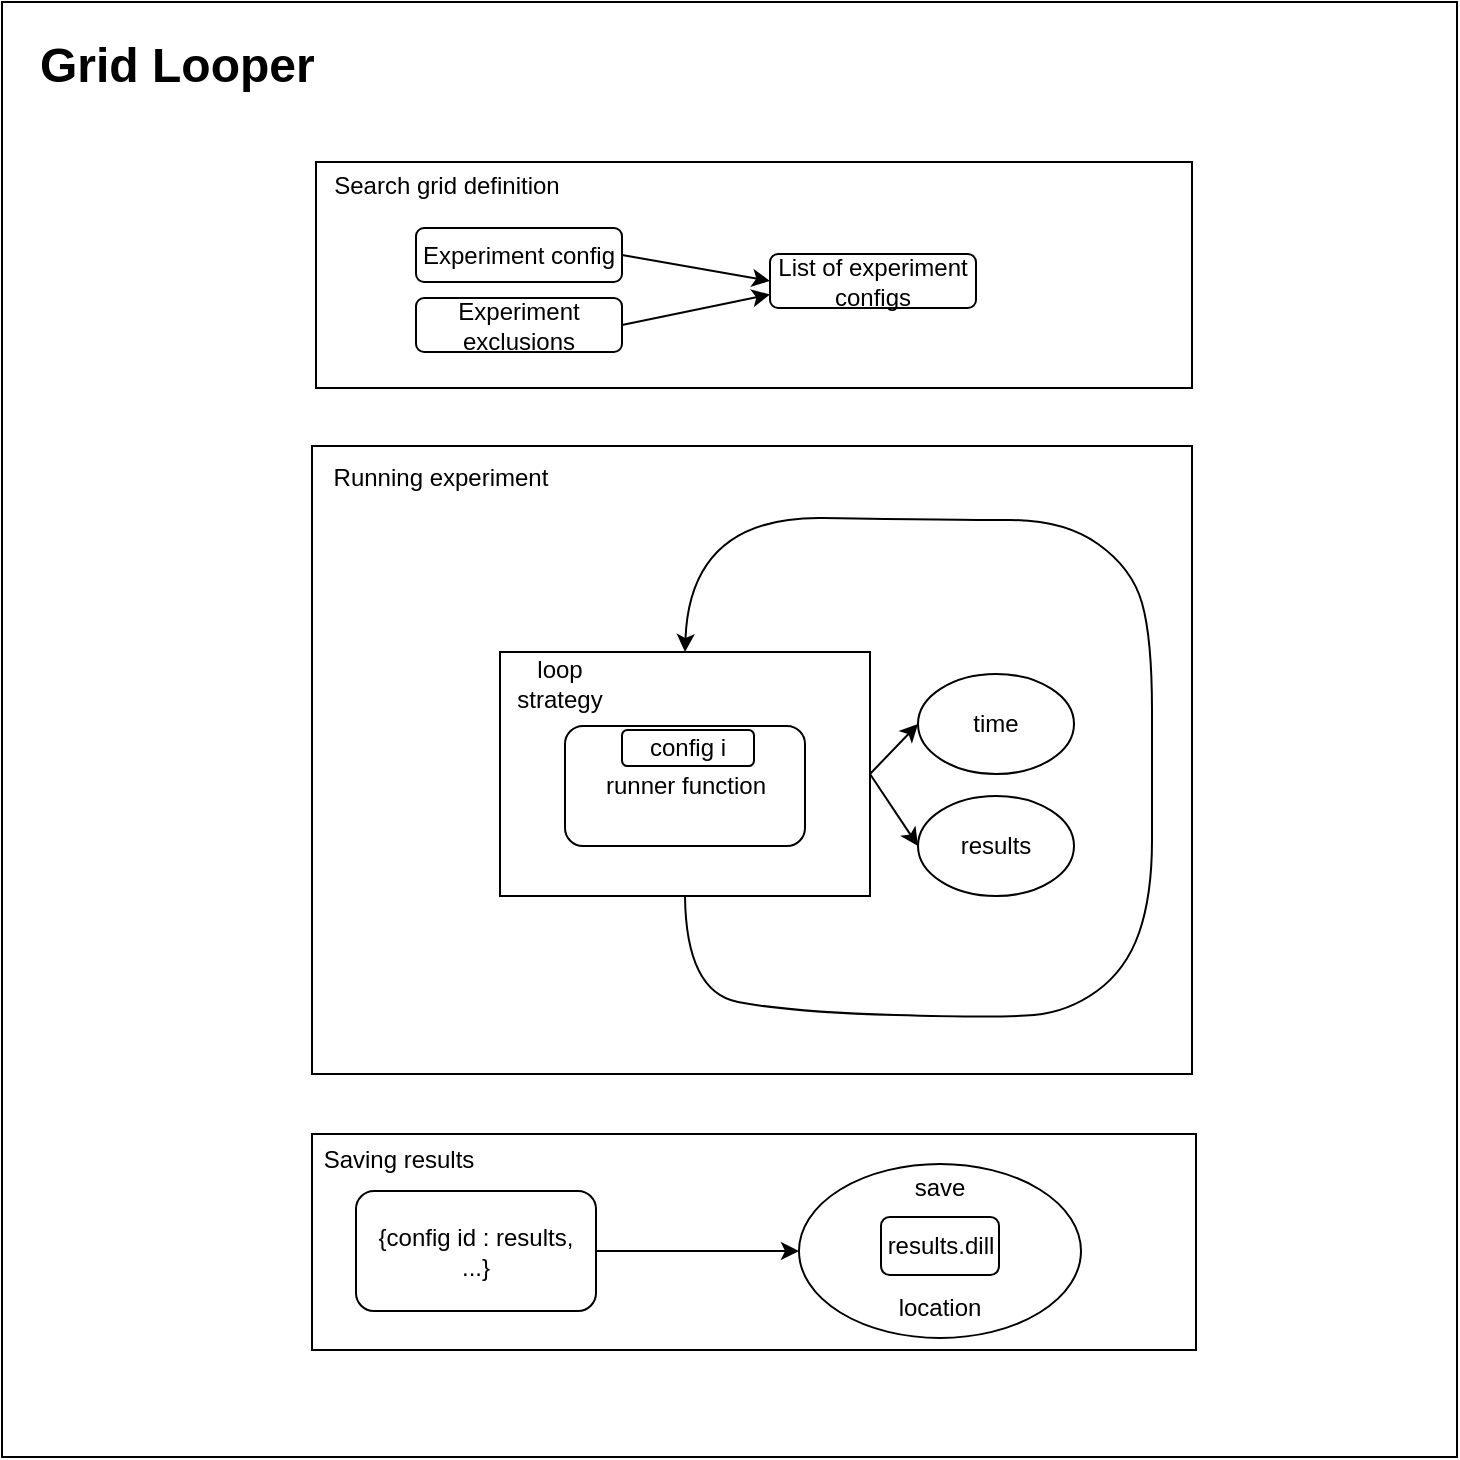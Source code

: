 <mxfile version="23.1.5" type="device">
  <diagram name="flow" id="hmGhlfZoDZWA0yvwU8Xm">
    <mxGraphModel dx="2074" dy="1667" grid="0" gridSize="10" guides="1" tooltips="1" connect="1" arrows="1" fold="1" page="0" pageScale="1" pageWidth="827" pageHeight="1169" math="0" shadow="0">
      <root>
        <mxCell id="0" />
        <mxCell id="1" parent="0" />
        <mxCell id="Cb83xsbq55Z8mfGhAStN-4" value="" style="whiteSpace=wrap;html=1;aspect=fixed;" parent="1" vertex="1">
          <mxGeometry y="-70" width="727.5" height="727.5" as="geometry" />
        </mxCell>
        <mxCell id="Cb83xsbq55Z8mfGhAStN-18" value="" style="rounded=0;whiteSpace=wrap;html=1;" parent="1" vertex="1">
          <mxGeometry x="155" y="496" width="442" height="108" as="geometry" />
        </mxCell>
        <mxCell id="Cb83xsbq55Z8mfGhAStN-29" value="" style="ellipse;whiteSpace=wrap;html=1;" parent="1" vertex="1">
          <mxGeometry x="398.5" y="511" width="141" height="87" as="geometry" />
        </mxCell>
        <mxCell id="Cb83xsbq55Z8mfGhAStN-8" value="" style="rounded=0;whiteSpace=wrap;html=1;" parent="1" vertex="1">
          <mxGeometry x="155" y="152" width="440" height="314" as="geometry" />
        </mxCell>
        <mxCell id="Cb83xsbq55Z8mfGhAStN-5" value="" style="rounded=0;whiteSpace=wrap;html=1;" parent="1" vertex="1">
          <mxGeometry x="249" y="255" width="185" height="122" as="geometry" />
        </mxCell>
        <mxCell id="Cb83xsbq55Z8mfGhAStN-2" value="loop strategy" style="text;html=1;align=center;verticalAlign=middle;whiteSpace=wrap;rounded=0;" parent="1" vertex="1">
          <mxGeometry x="249" y="255.5" width="60" height="30" as="geometry" />
        </mxCell>
        <mxCell id="Cb83xsbq55Z8mfGhAStN-3" value="runner function" style="rounded=1;whiteSpace=wrap;html=1;" parent="1" vertex="1">
          <mxGeometry x="281.5" y="292" width="120" height="60" as="geometry" />
        </mxCell>
        <mxCell id="Cb83xsbq55Z8mfGhAStN-6" value="" style="rounded=0;whiteSpace=wrap;html=1;" parent="1" vertex="1">
          <mxGeometry x="157" y="10" width="438" height="113" as="geometry" />
        </mxCell>
        <mxCell id="Cb83xsbq55Z8mfGhAStN-7" value="Search grid definition" style="text;html=1;align=center;verticalAlign=middle;whiteSpace=wrap;rounded=0;" parent="1" vertex="1">
          <mxGeometry x="155" y="10" width="135" height="24" as="geometry" />
        </mxCell>
        <mxCell id="Cb83xsbq55Z8mfGhAStN-9" value="Running experiment" style="text;html=1;align=center;verticalAlign=middle;whiteSpace=wrap;rounded=0;" parent="1" vertex="1">
          <mxGeometry x="152" y="155" width="135" height="26" as="geometry" />
        </mxCell>
        <mxCell id="Cb83xsbq55Z8mfGhAStN-11" value="time" style="ellipse;whiteSpace=wrap;html=1;" parent="1" vertex="1">
          <mxGeometry x="458" y="266" width="78" height="50" as="geometry" />
        </mxCell>
        <mxCell id="Cb83xsbq55Z8mfGhAStN-12" value="" style="endArrow=classic;html=1;rounded=0;exitX=1;exitY=0.5;exitDx=0;exitDy=0;entryX=0;entryY=0.5;entryDx=0;entryDy=0;" parent="1" source="Cb83xsbq55Z8mfGhAStN-5" target="Cb83xsbq55Z8mfGhAStN-11" edge="1">
          <mxGeometry width="50" height="50" relative="1" as="geometry">
            <mxPoint x="483" y="461" as="sourcePoint" />
            <mxPoint x="533" y="411" as="targetPoint" />
          </mxGeometry>
        </mxCell>
        <mxCell id="Cb83xsbq55Z8mfGhAStN-13" value="" style="curved=1;endArrow=classic;html=1;rounded=0;exitX=0.5;exitY=1;exitDx=0;exitDy=0;entryX=0.5;entryY=0;entryDx=0;entryDy=0;" parent="1" source="Cb83xsbq55Z8mfGhAStN-5" target="Cb83xsbq55Z8mfGhAStN-5" edge="1">
          <mxGeometry width="50" height="50" relative="1" as="geometry">
            <mxPoint x="375" y="458" as="sourcePoint" />
            <mxPoint x="425" y="408" as="targetPoint" />
            <Array as="points">
              <mxPoint x="342" y="425" />
              <mxPoint x="394" y="435" />
              <mxPoint x="499" y="438" />
              <mxPoint x="533" y="435" />
              <mxPoint x="562" y="414" />
              <mxPoint x="575" y="377" />
              <mxPoint x="575" y="321" />
              <mxPoint x="575" y="248" />
              <mxPoint x="565" y="213" />
              <mxPoint x="531" y="189" />
              <mxPoint x="477" y="189" />
              <mxPoint x="344" y="187" />
            </Array>
          </mxGeometry>
        </mxCell>
        <mxCell id="Cb83xsbq55Z8mfGhAStN-16" value="results" style="ellipse;whiteSpace=wrap;html=1;" parent="1" vertex="1">
          <mxGeometry x="458" y="327" width="78" height="50" as="geometry" />
        </mxCell>
        <mxCell id="Cb83xsbq55Z8mfGhAStN-17" value="" style="endArrow=classic;html=1;rounded=0;exitX=1;exitY=0.5;exitDx=0;exitDy=0;entryX=0;entryY=0.5;entryDx=0;entryDy=0;" parent="1" source="Cb83xsbq55Z8mfGhAStN-5" target="Cb83xsbq55Z8mfGhAStN-16" edge="1">
          <mxGeometry width="50" height="50" relative="1" as="geometry">
            <mxPoint x="444" y="326" as="sourcePoint" />
            <mxPoint x="468" y="301" as="targetPoint" />
          </mxGeometry>
        </mxCell>
        <mxCell id="Cb83xsbq55Z8mfGhAStN-19" value="Saving results" style="text;html=1;align=center;verticalAlign=middle;whiteSpace=wrap;rounded=0;" parent="1" vertex="1">
          <mxGeometry x="131" y="496" width="135" height="26" as="geometry" />
        </mxCell>
        <mxCell id="Cb83xsbq55Z8mfGhAStN-20" value="Experiment config" style="rounded=1;whiteSpace=wrap;html=1;" parent="1" vertex="1">
          <mxGeometry x="207" y="43" width="103" height="27" as="geometry" />
        </mxCell>
        <mxCell id="Cb83xsbq55Z8mfGhAStN-21" value="Experiment exclusions" style="rounded=1;whiteSpace=wrap;html=1;" parent="1" vertex="1">
          <mxGeometry x="207" y="78" width="103" height="27" as="geometry" />
        </mxCell>
        <mxCell id="Cb83xsbq55Z8mfGhAStN-22" value="List of experiment configs" style="rounded=1;whiteSpace=wrap;html=1;" parent="1" vertex="1">
          <mxGeometry x="384" y="56" width="103" height="27" as="geometry" />
        </mxCell>
        <mxCell id="Cb83xsbq55Z8mfGhAStN-23" value="config i" style="rounded=1;whiteSpace=wrap;html=1;" parent="1" vertex="1">
          <mxGeometry x="310" y="294" width="66" height="18" as="geometry" />
        </mxCell>
        <mxCell id="Cb83xsbq55Z8mfGhAStN-24" value="{config id : results,&lt;br&gt;...}" style="rounded=1;whiteSpace=wrap;html=1;" parent="1" vertex="1">
          <mxGeometry x="177" y="524.5" width="120" height="60" as="geometry" />
        </mxCell>
        <mxCell id="Cb83xsbq55Z8mfGhAStN-25" value="" style="endArrow=classic;html=1;rounded=0;exitX=1;exitY=0.5;exitDx=0;exitDy=0;entryX=0;entryY=0.5;entryDx=0;entryDy=0;" parent="1" source="Cb83xsbq55Z8mfGhAStN-20" target="Cb83xsbq55Z8mfGhAStN-22" edge="1">
          <mxGeometry width="50" height="50" relative="1" as="geometry">
            <mxPoint x="327" y="102" as="sourcePoint" />
            <mxPoint x="377" y="52" as="targetPoint" />
          </mxGeometry>
        </mxCell>
        <mxCell id="Cb83xsbq55Z8mfGhAStN-26" value="" style="endArrow=classic;html=1;rounded=0;exitX=1;exitY=0.5;exitDx=0;exitDy=0;entryX=0;entryY=0.75;entryDx=0;entryDy=0;" parent="1" source="Cb83xsbq55Z8mfGhAStN-21" target="Cb83xsbq55Z8mfGhAStN-22" edge="1">
          <mxGeometry width="50" height="50" relative="1" as="geometry">
            <mxPoint x="320" y="67" as="sourcePoint" />
            <mxPoint x="394" y="80" as="targetPoint" />
          </mxGeometry>
        </mxCell>
        <mxCell id="Cb83xsbq55Z8mfGhAStN-28" value="results.dill" style="rounded=1;whiteSpace=wrap;html=1;" parent="1" vertex="1">
          <mxGeometry x="439.5" y="537.5" width="59" height="29" as="geometry" />
        </mxCell>
        <mxCell id="Cb83xsbq55Z8mfGhAStN-30" value="save" style="text;html=1;align=center;verticalAlign=middle;whiteSpace=wrap;rounded=0;" parent="1" vertex="1">
          <mxGeometry x="438.5" y="507.5" width="60" height="30" as="geometry" />
        </mxCell>
        <mxCell id="Cb83xsbq55Z8mfGhAStN-31" value="location" style="text;html=1;align=center;verticalAlign=middle;whiteSpace=wrap;rounded=0;" parent="1" vertex="1">
          <mxGeometry x="438.5" y="568" width="60" height="30" as="geometry" />
        </mxCell>
        <mxCell id="Cb83xsbq55Z8mfGhAStN-32" value="" style="endArrow=classic;html=1;rounded=0;exitX=1;exitY=0.5;exitDx=0;exitDy=0;entryX=0;entryY=0.5;entryDx=0;entryDy=0;" parent="1" source="Cb83xsbq55Z8mfGhAStN-24" target="Cb83xsbq55Z8mfGhAStN-29" edge="1">
          <mxGeometry width="50" height="50" relative="1" as="geometry">
            <mxPoint x="316" y="562.5" as="sourcePoint" />
            <mxPoint x="390" y="546.5" as="targetPoint" />
          </mxGeometry>
        </mxCell>
        <mxCell id="Cb83xsbq55Z8mfGhAStN-33" value="&lt;h1&gt;Grid Looper&lt;/h1&gt;" style="text;html=1;spacing=5;spacingTop=-20;whiteSpace=wrap;overflow=hidden;rounded=0;" parent="1" vertex="1">
          <mxGeometry x="14" y="-58" width="190" height="56" as="geometry" />
        </mxCell>
      </root>
    </mxGraphModel>
  </diagram>
</mxfile>
